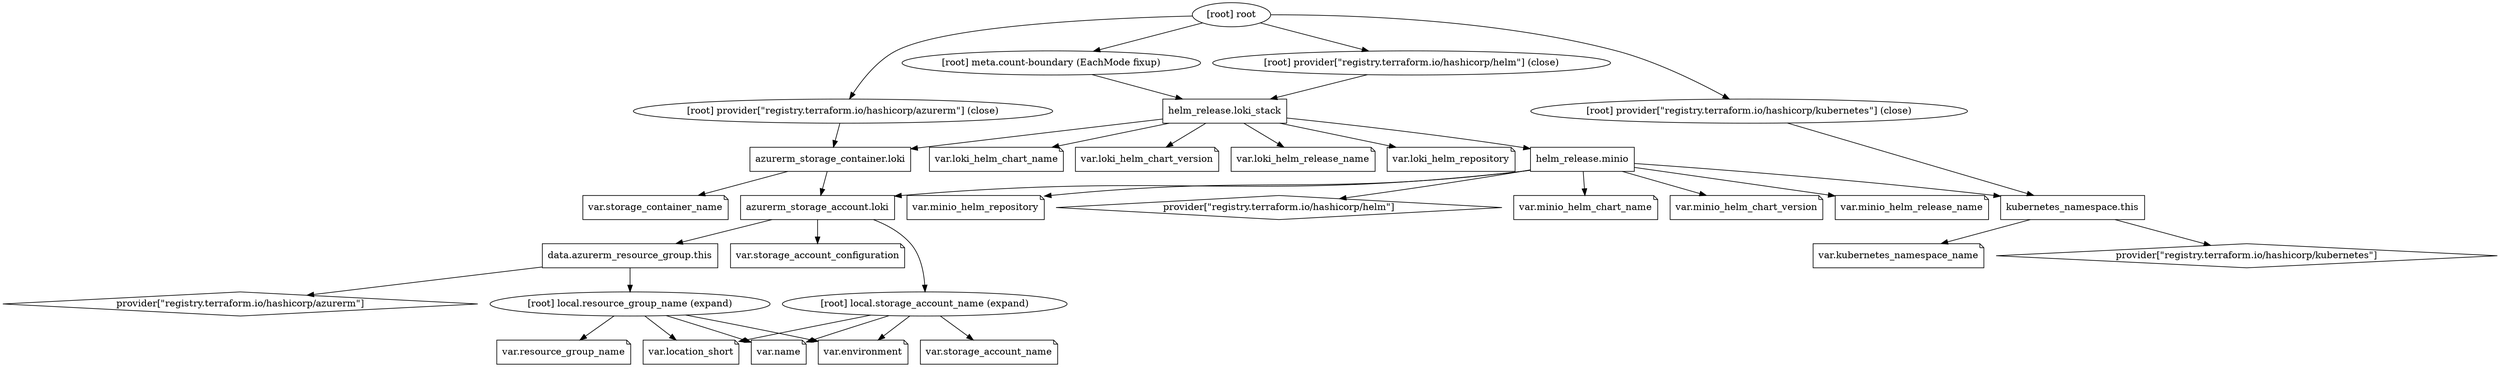 digraph {
	compound = "true"
	newrank = "true"
	subgraph "root" {
		"[root] azurerm_storage_account.loki (expand)" [label = "azurerm_storage_account.loki", shape = "box"]
		"[root] azurerm_storage_container.loki (expand)" [label = "azurerm_storage_container.loki", shape = "box"]
		"[root] data.azurerm_resource_group.this (expand)" [label = "data.azurerm_resource_group.this", shape = "box"]
		"[root] helm_release.loki_stack (expand)" [label = "helm_release.loki_stack", shape = "box"]
		"[root] helm_release.minio (expand)" [label = "helm_release.minio", shape = "box"]
		"[root] kubernetes_namespace.this (expand)" [label = "kubernetes_namespace.this", shape = "box"]
		"[root] provider[\"registry.terraform.io/hashicorp/azurerm\"]" [label = "provider[\"registry.terraform.io/hashicorp/azurerm\"]", shape = "diamond"]
		"[root] provider[\"registry.terraform.io/hashicorp/helm\"]" [label = "provider[\"registry.terraform.io/hashicorp/helm\"]", shape = "diamond"]
		"[root] provider[\"registry.terraform.io/hashicorp/kubernetes\"]" [label = "provider[\"registry.terraform.io/hashicorp/kubernetes\"]", shape = "diamond"]
		"[root] var.environment" [label = "var.environment", shape = "note"]
		"[root] var.kubernetes_namespace_name" [label = "var.kubernetes_namespace_name", shape = "note"]
		"[root] var.location_short" [label = "var.location_short", shape = "note"]
		"[root] var.loki_helm_chart_name" [label = "var.loki_helm_chart_name", shape = "note"]
		"[root] var.loki_helm_chart_version" [label = "var.loki_helm_chart_version", shape = "note"]
		"[root] var.loki_helm_release_name" [label = "var.loki_helm_release_name", shape = "note"]
		"[root] var.loki_helm_repository" [label = "var.loki_helm_repository", shape = "note"]
		"[root] var.minio_helm_chart_name" [label = "var.minio_helm_chart_name", shape = "note"]
		"[root] var.minio_helm_chart_version" [label = "var.minio_helm_chart_version", shape = "note"]
		"[root] var.minio_helm_release_name" [label = "var.minio_helm_release_name", shape = "note"]
		"[root] var.minio_helm_repository" [label = "var.minio_helm_repository", shape = "note"]
		"[root] var.name" [label = "var.name", shape = "note"]
		"[root] var.resource_group_name" [label = "var.resource_group_name", shape = "note"]
		"[root] var.storage_account_configuration" [label = "var.storage_account_configuration", shape = "note"]
		"[root] var.storage_account_name" [label = "var.storage_account_name", shape = "note"]
		"[root] var.storage_container_name" [label = "var.storage_container_name", shape = "note"]
		"[root] azurerm_storage_account.loki (expand)" -> "[root] data.azurerm_resource_group.this (expand)"
		"[root] azurerm_storage_account.loki (expand)" -> "[root] local.storage_account_name (expand)"
		"[root] azurerm_storage_account.loki (expand)" -> "[root] var.storage_account_configuration"
		"[root] azurerm_storage_container.loki (expand)" -> "[root] azurerm_storage_account.loki (expand)"
		"[root] azurerm_storage_container.loki (expand)" -> "[root] var.storage_container_name"
		"[root] data.azurerm_resource_group.this (expand)" -> "[root] local.resource_group_name (expand)"
		"[root] data.azurerm_resource_group.this (expand)" -> "[root] provider[\"registry.terraform.io/hashicorp/azurerm\"]"
		"[root] helm_release.loki_stack (expand)" -> "[root] azurerm_storage_container.loki (expand)"
		"[root] helm_release.loki_stack (expand)" -> "[root] helm_release.minio (expand)"
		"[root] helm_release.loki_stack (expand)" -> "[root] var.loki_helm_chart_name"
		"[root] helm_release.loki_stack (expand)" -> "[root] var.loki_helm_chart_version"
		"[root] helm_release.loki_stack (expand)" -> "[root] var.loki_helm_release_name"
		"[root] helm_release.loki_stack (expand)" -> "[root] var.loki_helm_repository"
		"[root] helm_release.minio (expand)" -> "[root] azurerm_storage_account.loki (expand)"
		"[root] helm_release.minio (expand)" -> "[root] kubernetes_namespace.this (expand)"
		"[root] helm_release.minio (expand)" -> "[root] provider[\"registry.terraform.io/hashicorp/helm\"]"
		"[root] helm_release.minio (expand)" -> "[root] var.minio_helm_chart_name"
		"[root] helm_release.minio (expand)" -> "[root] var.minio_helm_chart_version"
		"[root] helm_release.minio (expand)" -> "[root] var.minio_helm_release_name"
		"[root] helm_release.minio (expand)" -> "[root] var.minio_helm_repository"
		"[root] kubernetes_namespace.this (expand)" -> "[root] provider[\"registry.terraform.io/hashicorp/kubernetes\"]"
		"[root] kubernetes_namespace.this (expand)" -> "[root] var.kubernetes_namespace_name"
		"[root] local.resource_group_name (expand)" -> "[root] var.environment"
		"[root] local.resource_group_name (expand)" -> "[root] var.location_short"
		"[root] local.resource_group_name (expand)" -> "[root] var.name"
		"[root] local.resource_group_name (expand)" -> "[root] var.resource_group_name"
		"[root] local.storage_account_name (expand)" -> "[root] var.environment"
		"[root] local.storage_account_name (expand)" -> "[root] var.location_short"
		"[root] local.storage_account_name (expand)" -> "[root] var.name"
		"[root] local.storage_account_name (expand)" -> "[root] var.storage_account_name"
		"[root] meta.count-boundary (EachMode fixup)" -> "[root] helm_release.loki_stack (expand)"
		"[root] provider[\"registry.terraform.io/hashicorp/azurerm\"] (close)" -> "[root] azurerm_storage_container.loki (expand)"
		"[root] provider[\"registry.terraform.io/hashicorp/helm\"] (close)" -> "[root] helm_release.loki_stack (expand)"
		"[root] provider[\"registry.terraform.io/hashicorp/kubernetes\"] (close)" -> "[root] kubernetes_namespace.this (expand)"
		"[root] root" -> "[root] meta.count-boundary (EachMode fixup)"
		"[root] root" -> "[root] provider[\"registry.terraform.io/hashicorp/azurerm\"] (close)"
		"[root] root" -> "[root] provider[\"registry.terraform.io/hashicorp/helm\"] (close)"
		"[root] root" -> "[root] provider[\"registry.terraform.io/hashicorp/kubernetes\"] (close)"
	}
}

